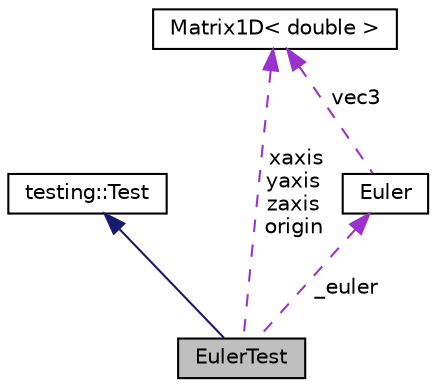 digraph "EulerTest"
{
  edge [fontname="Helvetica",fontsize="10",labelfontname="Helvetica",labelfontsize="10"];
  node [fontname="Helvetica",fontsize="10",shape=record];
  Node2 [label="EulerTest",height=0.2,width=0.4,color="black", fillcolor="grey75", style="filled", fontcolor="black"];
  Node3 -> Node2 [dir="back",color="midnightblue",fontsize="10",style="solid",fontname="Helvetica"];
  Node3 [label="testing::Test",height=0.2,width=0.4,color="black", fillcolor="white", style="filled",URL="$classtesting_1_1Test.html"];
  Node4 -> Node2 [dir="back",color="darkorchid3",fontsize="10",style="dashed",label=" _euler" ,fontname="Helvetica"];
  Node4 [label="Euler",height=0.2,width=0.4,color="black", fillcolor="white", style="filled",URL="$classEuler.html"];
  Node5 -> Node4 [dir="back",color="darkorchid3",fontsize="10",style="dashed",label=" vec3" ,fontname="Helvetica"];
  Node5 [label="Matrix1D\< double \>",height=0.2,width=0.4,color="black", fillcolor="white", style="filled",URL="$classMatrix1D.html"];
  Node5 -> Node2 [dir="back",color="darkorchid3",fontsize="10",style="dashed",label=" xaxis\nyaxis\nzaxis\norigin" ,fontname="Helvetica"];
}
